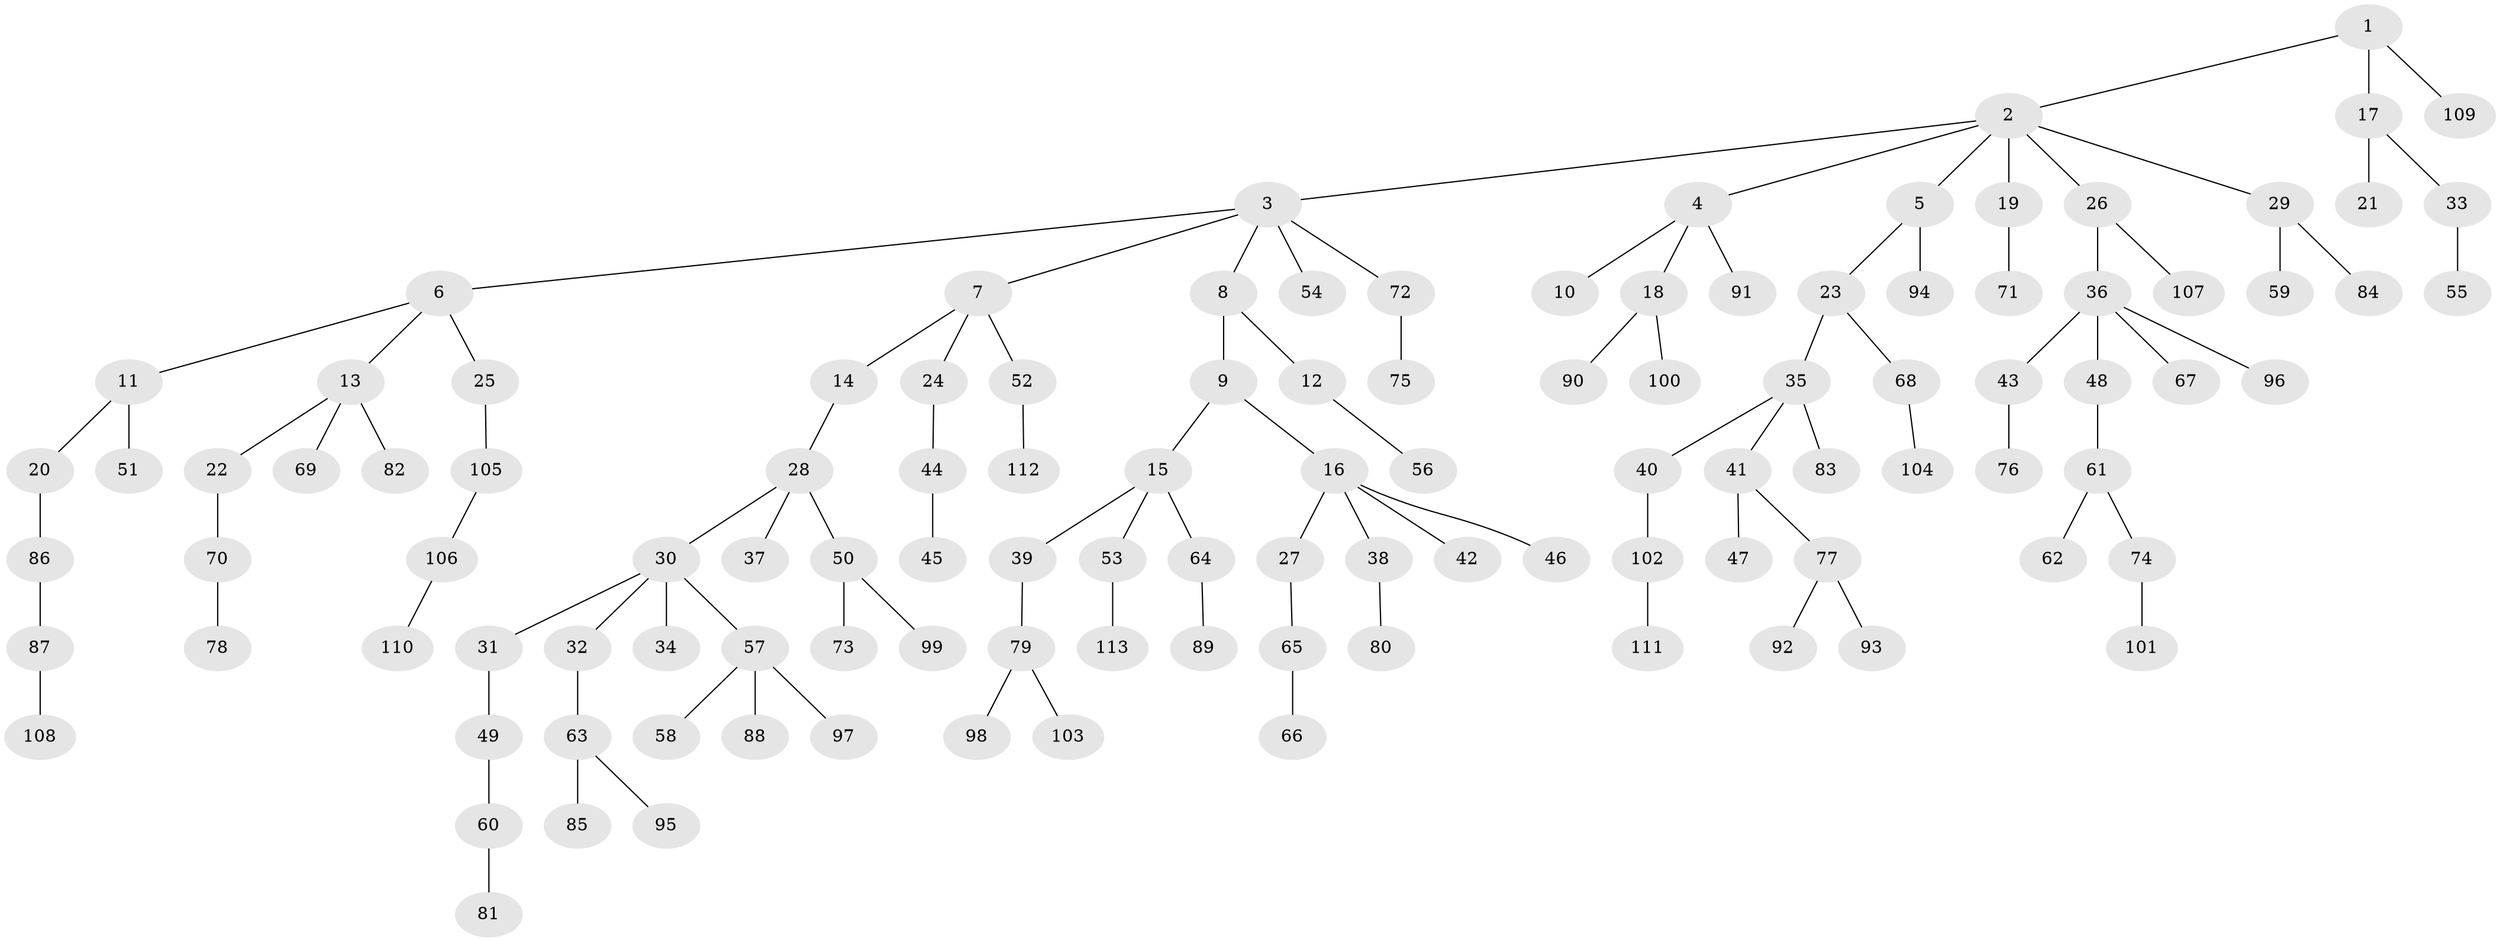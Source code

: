 // coarse degree distribution, {4: 0.07017543859649122, 2: 0.2982456140350877, 1: 0.45614035087719296, 7: 0.017543859649122806, 3: 0.14035087719298245, 5: 0.017543859649122806}
// Generated by graph-tools (version 1.1) at 2025/37/03/04/25 23:37:18]
// undirected, 113 vertices, 112 edges
graph export_dot {
  node [color=gray90,style=filled];
  1;
  2;
  3;
  4;
  5;
  6;
  7;
  8;
  9;
  10;
  11;
  12;
  13;
  14;
  15;
  16;
  17;
  18;
  19;
  20;
  21;
  22;
  23;
  24;
  25;
  26;
  27;
  28;
  29;
  30;
  31;
  32;
  33;
  34;
  35;
  36;
  37;
  38;
  39;
  40;
  41;
  42;
  43;
  44;
  45;
  46;
  47;
  48;
  49;
  50;
  51;
  52;
  53;
  54;
  55;
  56;
  57;
  58;
  59;
  60;
  61;
  62;
  63;
  64;
  65;
  66;
  67;
  68;
  69;
  70;
  71;
  72;
  73;
  74;
  75;
  76;
  77;
  78;
  79;
  80;
  81;
  82;
  83;
  84;
  85;
  86;
  87;
  88;
  89;
  90;
  91;
  92;
  93;
  94;
  95;
  96;
  97;
  98;
  99;
  100;
  101;
  102;
  103;
  104;
  105;
  106;
  107;
  108;
  109;
  110;
  111;
  112;
  113;
  1 -- 2;
  1 -- 17;
  1 -- 109;
  2 -- 3;
  2 -- 4;
  2 -- 5;
  2 -- 19;
  2 -- 26;
  2 -- 29;
  3 -- 6;
  3 -- 7;
  3 -- 8;
  3 -- 54;
  3 -- 72;
  4 -- 10;
  4 -- 18;
  4 -- 91;
  5 -- 23;
  5 -- 94;
  6 -- 11;
  6 -- 13;
  6 -- 25;
  7 -- 14;
  7 -- 24;
  7 -- 52;
  8 -- 9;
  8 -- 12;
  9 -- 15;
  9 -- 16;
  11 -- 20;
  11 -- 51;
  12 -- 56;
  13 -- 22;
  13 -- 69;
  13 -- 82;
  14 -- 28;
  15 -- 39;
  15 -- 53;
  15 -- 64;
  16 -- 27;
  16 -- 38;
  16 -- 42;
  16 -- 46;
  17 -- 21;
  17 -- 33;
  18 -- 90;
  18 -- 100;
  19 -- 71;
  20 -- 86;
  22 -- 70;
  23 -- 35;
  23 -- 68;
  24 -- 44;
  25 -- 105;
  26 -- 36;
  26 -- 107;
  27 -- 65;
  28 -- 30;
  28 -- 37;
  28 -- 50;
  29 -- 59;
  29 -- 84;
  30 -- 31;
  30 -- 32;
  30 -- 34;
  30 -- 57;
  31 -- 49;
  32 -- 63;
  33 -- 55;
  35 -- 40;
  35 -- 41;
  35 -- 83;
  36 -- 43;
  36 -- 48;
  36 -- 67;
  36 -- 96;
  38 -- 80;
  39 -- 79;
  40 -- 102;
  41 -- 47;
  41 -- 77;
  43 -- 76;
  44 -- 45;
  48 -- 61;
  49 -- 60;
  50 -- 73;
  50 -- 99;
  52 -- 112;
  53 -- 113;
  57 -- 58;
  57 -- 88;
  57 -- 97;
  60 -- 81;
  61 -- 62;
  61 -- 74;
  63 -- 85;
  63 -- 95;
  64 -- 89;
  65 -- 66;
  68 -- 104;
  70 -- 78;
  72 -- 75;
  74 -- 101;
  77 -- 92;
  77 -- 93;
  79 -- 98;
  79 -- 103;
  86 -- 87;
  87 -- 108;
  102 -- 111;
  105 -- 106;
  106 -- 110;
}
